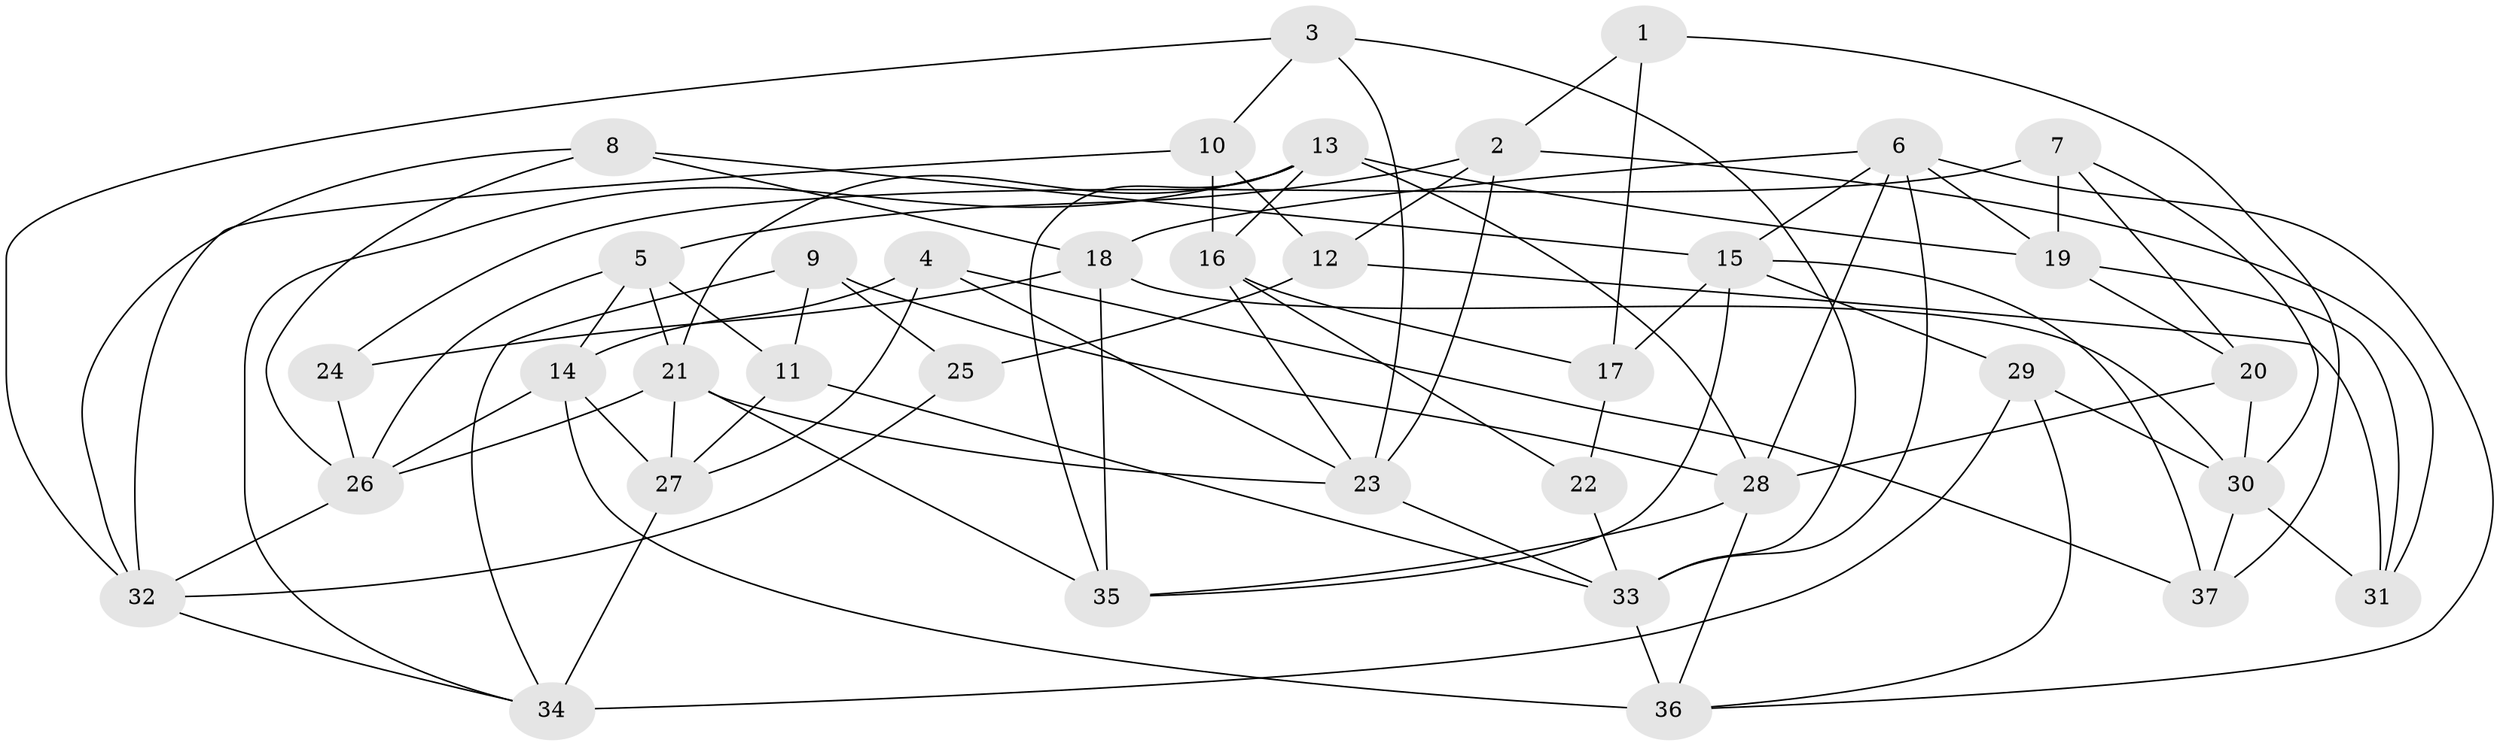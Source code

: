 // original degree distribution, {4: 1.0}
// Generated by graph-tools (version 1.1) at 2025/38/03/04/25 23:38:17]
// undirected, 37 vertices, 87 edges
graph export_dot {
  node [color=gray90,style=filled];
  1;
  2;
  3;
  4;
  5;
  6;
  7;
  8;
  9;
  10;
  11;
  12;
  13;
  14;
  15;
  16;
  17;
  18;
  19;
  20;
  21;
  22;
  23;
  24;
  25;
  26;
  27;
  28;
  29;
  30;
  31;
  32;
  33;
  34;
  35;
  36;
  37;
  1 -- 2 [weight=1.0];
  1 -- 17 [weight=2.0];
  1 -- 37 [weight=1.0];
  2 -- 5 [weight=2.0];
  2 -- 12 [weight=1.0];
  2 -- 23 [weight=1.0];
  2 -- 31 [weight=1.0];
  3 -- 10 [weight=1.0];
  3 -- 23 [weight=1.0];
  3 -- 32 [weight=1.0];
  3 -- 33 [weight=1.0];
  4 -- 14 [weight=1.0];
  4 -- 23 [weight=1.0];
  4 -- 27 [weight=1.0];
  4 -- 37 [weight=1.0];
  5 -- 11 [weight=1.0];
  5 -- 14 [weight=1.0];
  5 -- 21 [weight=1.0];
  5 -- 26 [weight=1.0];
  6 -- 15 [weight=1.0];
  6 -- 18 [weight=1.0];
  6 -- 19 [weight=1.0];
  6 -- 28 [weight=1.0];
  6 -- 33 [weight=1.0];
  6 -- 36 [weight=1.0];
  7 -- 19 [weight=2.0];
  7 -- 20 [weight=1.0];
  7 -- 24 [weight=2.0];
  7 -- 30 [weight=1.0];
  8 -- 15 [weight=1.0];
  8 -- 18 [weight=1.0];
  8 -- 26 [weight=1.0];
  8 -- 32 [weight=1.0];
  9 -- 11 [weight=1.0];
  9 -- 25 [weight=1.0];
  9 -- 28 [weight=1.0];
  9 -- 34 [weight=1.0];
  10 -- 12 [weight=2.0];
  10 -- 16 [weight=2.0];
  10 -- 32 [weight=1.0];
  11 -- 27 [weight=1.0];
  11 -- 33 [weight=1.0];
  12 -- 25 [weight=2.0];
  12 -- 31 [weight=1.0];
  13 -- 16 [weight=1.0];
  13 -- 19 [weight=1.0];
  13 -- 21 [weight=1.0];
  13 -- 28 [weight=1.0];
  13 -- 34 [weight=1.0];
  13 -- 35 [weight=1.0];
  14 -- 26 [weight=1.0];
  14 -- 27 [weight=1.0];
  14 -- 36 [weight=2.0];
  15 -- 17 [weight=1.0];
  15 -- 29 [weight=1.0];
  15 -- 35 [weight=1.0];
  15 -- 37 [weight=1.0];
  16 -- 17 [weight=1.0];
  16 -- 22 [weight=1.0];
  16 -- 23 [weight=1.0];
  17 -- 22 [weight=2.0];
  18 -- 24 [weight=1.0];
  18 -- 30 [weight=1.0];
  18 -- 35 [weight=2.0];
  19 -- 20 [weight=1.0];
  19 -- 31 [weight=1.0];
  20 -- 28 [weight=1.0];
  20 -- 30 [weight=1.0];
  21 -- 23 [weight=1.0];
  21 -- 26 [weight=1.0];
  21 -- 27 [weight=1.0];
  21 -- 35 [weight=1.0];
  22 -- 33 [weight=1.0];
  23 -- 33 [weight=1.0];
  24 -- 26 [weight=1.0];
  25 -- 32 [weight=1.0];
  26 -- 32 [weight=1.0];
  27 -- 34 [weight=2.0];
  28 -- 35 [weight=1.0];
  28 -- 36 [weight=1.0];
  29 -- 30 [weight=1.0];
  29 -- 34 [weight=1.0];
  29 -- 36 [weight=1.0];
  30 -- 31 [weight=1.0];
  30 -- 37 [weight=1.0];
  32 -- 34 [weight=1.0];
  33 -- 36 [weight=1.0];
}
